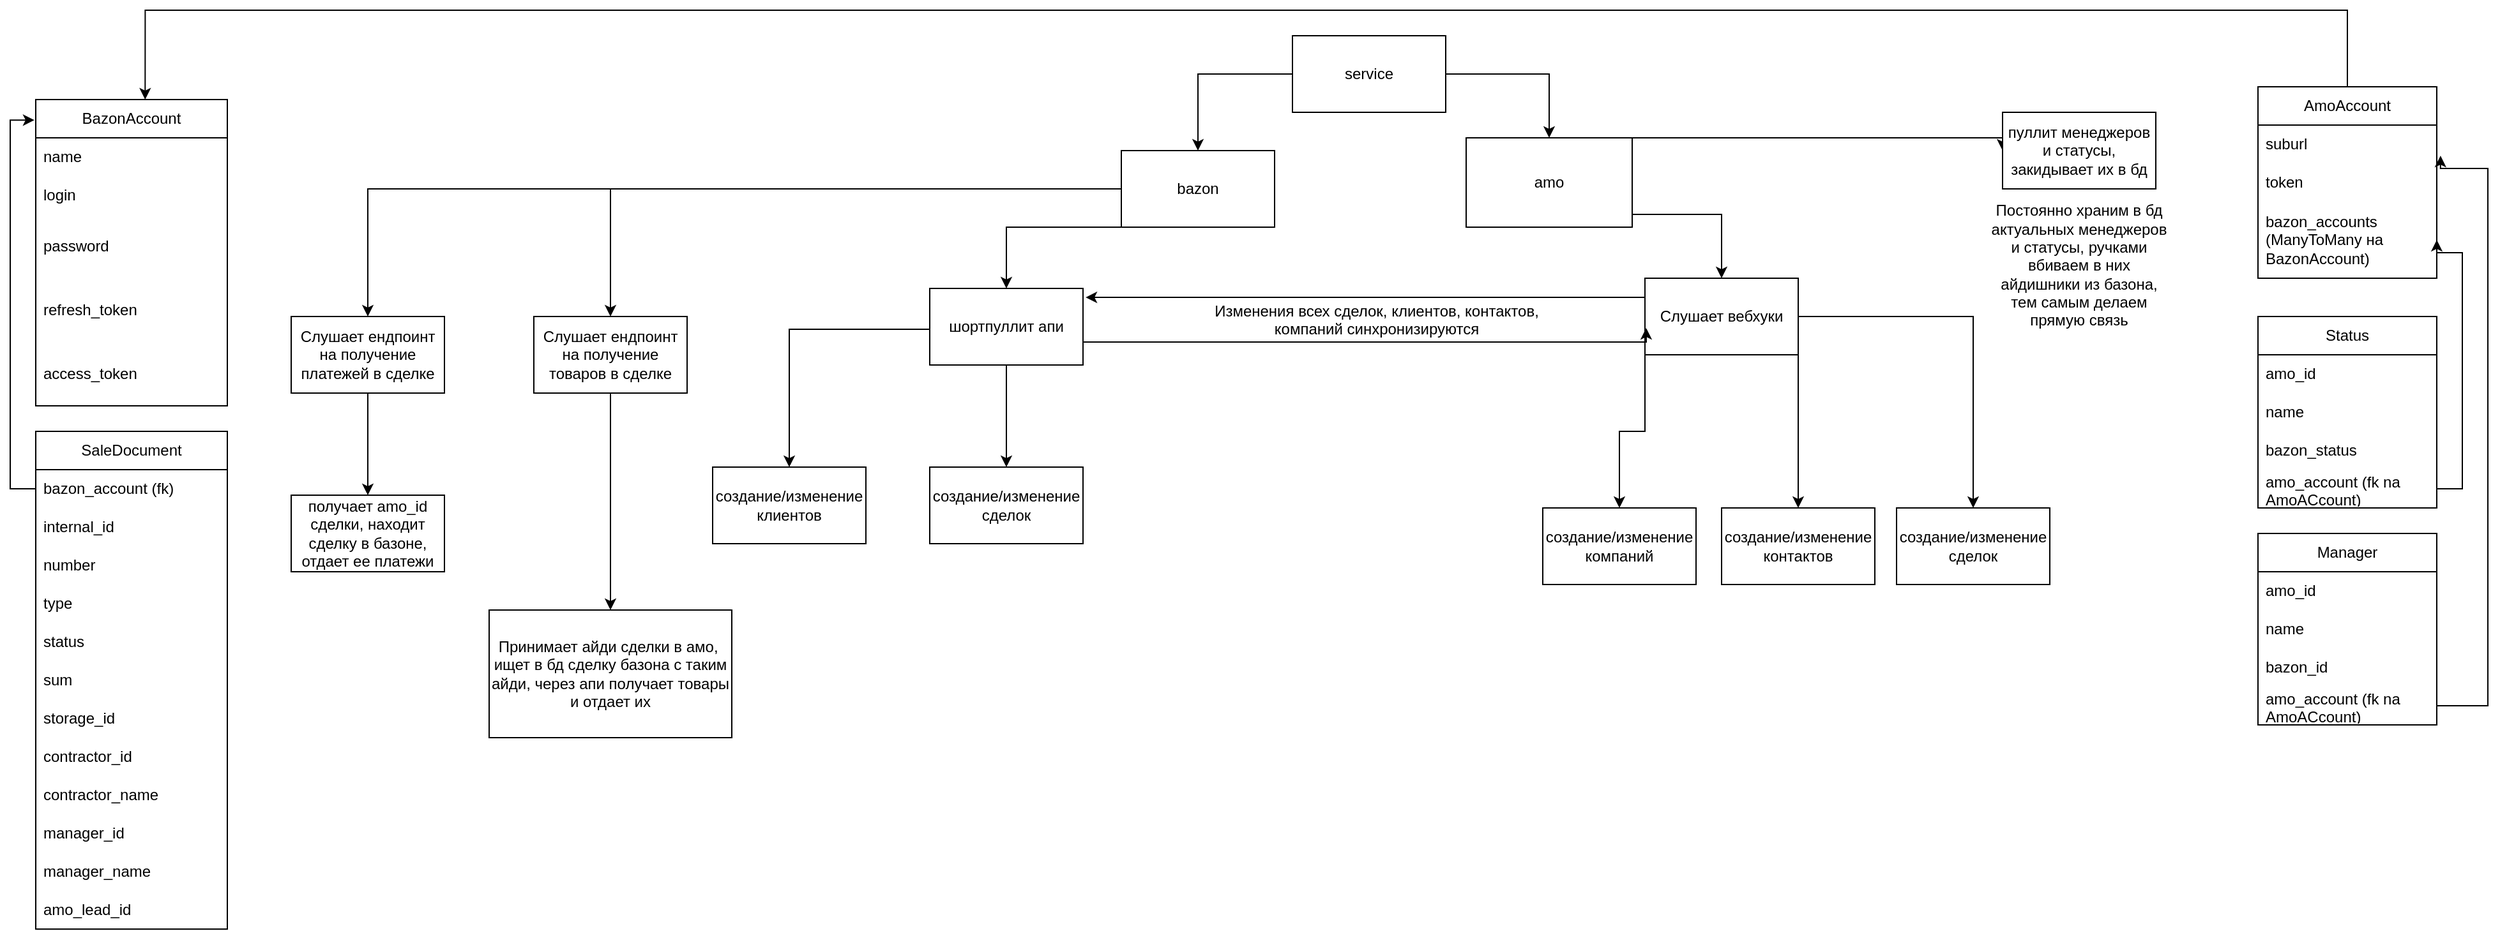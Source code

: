 <mxfile version="24.7.7">
  <diagram name="Страница — 1" id="yu-_AH9QMJ0rGdUhkcNB">
    <mxGraphModel dx="2261" dy="734" grid="1" gridSize="10" guides="1" tooltips="1" connect="1" arrows="1" fold="1" page="1" pageScale="1" pageWidth="827" pageHeight="1169" math="0" shadow="0">
      <root>
        <mxCell id="0" />
        <mxCell id="1" parent="0" />
        <mxCell id="NgoQl6SWxt_nkdX-ty24-2" style="edgeStyle=orthogonalEdgeStyle;rounded=0;orthogonalLoop=1;jettySize=auto;html=1;" parent="1" source="NgoQl6SWxt_nkdX-ty24-1" edge="1" target="mZB9cKr9jOddbv5UenRR-3">
          <mxGeometry relative="1" as="geometry">
            <mxPoint x="620" y="110" as="targetPoint" />
          </mxGeometry>
        </mxCell>
        <mxCell id="mZB9cKr9jOddbv5UenRR-5" value="" style="edgeStyle=orthogonalEdgeStyle;rounded=0;orthogonalLoop=1;jettySize=auto;html=1;" edge="1" parent="1" source="NgoQl6SWxt_nkdX-ty24-1" target="mZB9cKr9jOddbv5UenRR-4">
          <mxGeometry relative="1" as="geometry" />
        </mxCell>
        <mxCell id="NgoQl6SWxt_nkdX-ty24-1" value="&lt;div&gt;service&lt;/div&gt;" style="rounded=0;whiteSpace=wrap;html=1;" parent="1" vertex="1">
          <mxGeometry x="354" y="30" width="120" height="60" as="geometry" />
        </mxCell>
        <mxCell id="mZB9cKr9jOddbv5UenRR-39" value="" style="edgeStyle=orthogonalEdgeStyle;rounded=0;orthogonalLoop=1;jettySize=auto;html=1;" edge="1" parent="1" source="mZB9cKr9jOddbv5UenRR-3" target="mZB9cKr9jOddbv5UenRR-38">
          <mxGeometry relative="1" as="geometry">
            <Array as="points">
              <mxPoint x="690" y="170" />
            </Array>
          </mxGeometry>
        </mxCell>
        <mxCell id="mZB9cKr9jOddbv5UenRR-59" style="edgeStyle=orthogonalEdgeStyle;rounded=0;orthogonalLoop=1;jettySize=auto;html=1;entryX=0;entryY=0.5;entryDx=0;entryDy=0;" edge="1" parent="1" source="mZB9cKr9jOddbv5UenRR-3" target="mZB9cKr9jOddbv5UenRR-61">
          <mxGeometry relative="1" as="geometry">
            <mxPoint x="780" y="110" as="targetPoint" />
            <Array as="points">
              <mxPoint x="910" y="110" />
            </Array>
          </mxGeometry>
        </mxCell>
        <mxCell id="mZB9cKr9jOddbv5UenRR-3" value="&lt;div&gt;amo&lt;/div&gt;" style="rounded=0;whiteSpace=wrap;html=1;" vertex="1" parent="1">
          <mxGeometry x="490" y="110" width="130" height="70" as="geometry" />
        </mxCell>
        <mxCell id="mZB9cKr9jOddbv5UenRR-41" value="" style="edgeStyle=orthogonalEdgeStyle;rounded=0;orthogonalLoop=1;jettySize=auto;html=1;" edge="1" parent="1" source="mZB9cKr9jOddbv5UenRR-4" target="mZB9cKr9jOddbv5UenRR-40">
          <mxGeometry relative="1" as="geometry">
            <Array as="points">
              <mxPoint x="130" y="180" />
            </Array>
          </mxGeometry>
        </mxCell>
        <mxCell id="mZB9cKr9jOddbv5UenRR-78" style="edgeStyle=orthogonalEdgeStyle;rounded=0;orthogonalLoop=1;jettySize=auto;html=1;" edge="1" parent="1" source="mZB9cKr9jOddbv5UenRR-4" target="mZB9cKr9jOddbv5UenRR-79">
          <mxGeometry relative="1" as="geometry">
            <mxPoint x="-270" y="260" as="targetPoint" />
          </mxGeometry>
        </mxCell>
        <mxCell id="mZB9cKr9jOddbv5UenRR-82" style="edgeStyle=orthogonalEdgeStyle;rounded=0;orthogonalLoop=1;jettySize=auto;html=1;entryX=0.5;entryY=0;entryDx=0;entryDy=0;" edge="1" parent="1" source="mZB9cKr9jOddbv5UenRR-4" target="mZB9cKr9jOddbv5UenRR-83">
          <mxGeometry relative="1" as="geometry">
            <mxPoint x="-380" y="250" as="targetPoint" />
          </mxGeometry>
        </mxCell>
        <mxCell id="mZB9cKr9jOddbv5UenRR-4" value="&lt;div&gt;bazon&lt;br&gt;&lt;/div&gt;" style="rounded=0;whiteSpace=wrap;html=1;" vertex="1" parent="1">
          <mxGeometry x="220" y="120" width="120" height="60" as="geometry" />
        </mxCell>
        <mxCell id="mZB9cKr9jOddbv5UenRR-7" value="AmoAccount" style="swimlane;fontStyle=0;childLayout=stackLayout;horizontal=1;startSize=30;horizontalStack=0;resizeParent=1;resizeParentMax=0;resizeLast=0;collapsible=1;marginBottom=0;whiteSpace=wrap;html=1;" vertex="1" parent="1">
          <mxGeometry x="1110" y="70" width="140" height="150" as="geometry" />
        </mxCell>
        <mxCell id="mZB9cKr9jOddbv5UenRR-8" value="suburl" style="text;strokeColor=none;fillColor=none;align=left;verticalAlign=middle;spacingLeft=4;spacingRight=4;overflow=hidden;points=[[0,0.5],[1,0.5]];portConstraint=eastwest;rotatable=0;whiteSpace=wrap;html=1;" vertex="1" parent="mZB9cKr9jOddbv5UenRR-7">
          <mxGeometry y="30" width="140" height="30" as="geometry" />
        </mxCell>
        <mxCell id="mZB9cKr9jOddbv5UenRR-9" value="token" style="text;strokeColor=none;fillColor=none;align=left;verticalAlign=middle;spacingLeft=4;spacingRight=4;overflow=hidden;points=[[0,0.5],[1,0.5]];portConstraint=eastwest;rotatable=0;whiteSpace=wrap;html=1;" vertex="1" parent="mZB9cKr9jOddbv5UenRR-7">
          <mxGeometry y="60" width="140" height="30" as="geometry" />
        </mxCell>
        <mxCell id="mZB9cKr9jOddbv5UenRR-10" value="bazon_accounts (ManyToMany на BazonAccount)" style="text;strokeColor=none;fillColor=none;align=left;verticalAlign=middle;spacingLeft=4;spacingRight=4;overflow=hidden;points=[[0,0.5],[1,0.5]];portConstraint=eastwest;rotatable=0;whiteSpace=wrap;html=1;" vertex="1" parent="mZB9cKr9jOddbv5UenRR-7">
          <mxGeometry y="90" width="140" height="60" as="geometry" />
        </mxCell>
        <mxCell id="mZB9cKr9jOddbv5UenRR-16" value="BazonAccount" style="swimlane;fontStyle=0;childLayout=stackLayout;horizontal=1;startSize=30;horizontalStack=0;resizeParent=1;resizeParentMax=0;resizeLast=0;collapsible=1;marginBottom=0;whiteSpace=wrap;html=1;" vertex="1" parent="1">
          <mxGeometry x="-630" y="80" width="150" height="240" as="geometry" />
        </mxCell>
        <mxCell id="mZB9cKr9jOddbv5UenRR-17" value="name" style="text;strokeColor=none;fillColor=none;align=left;verticalAlign=middle;spacingLeft=4;spacingRight=4;overflow=hidden;points=[[0,0.5],[1,0.5]];portConstraint=eastwest;rotatable=0;whiteSpace=wrap;html=1;" vertex="1" parent="mZB9cKr9jOddbv5UenRR-16">
          <mxGeometry y="30" width="150" height="30" as="geometry" />
        </mxCell>
        <mxCell id="mZB9cKr9jOddbv5UenRR-18" value="login" style="text;strokeColor=none;fillColor=none;align=left;verticalAlign=middle;spacingLeft=4;spacingRight=4;overflow=hidden;points=[[0,0.5],[1,0.5]];portConstraint=eastwest;rotatable=0;whiteSpace=wrap;html=1;" vertex="1" parent="mZB9cKr9jOddbv5UenRR-16">
          <mxGeometry y="60" width="150" height="30" as="geometry" />
        </mxCell>
        <mxCell id="mZB9cKr9jOddbv5UenRR-23" value="password" style="text;strokeColor=none;fillColor=none;align=left;verticalAlign=middle;spacingLeft=4;spacingRight=4;overflow=hidden;points=[[0,0.5],[1,0.5]];portConstraint=eastwest;rotatable=0;whiteSpace=wrap;html=1;" vertex="1" parent="mZB9cKr9jOddbv5UenRR-16">
          <mxGeometry y="90" width="150" height="50" as="geometry" />
        </mxCell>
        <mxCell id="mZB9cKr9jOddbv5UenRR-24" value="refresh_token" style="text;strokeColor=none;fillColor=none;align=left;verticalAlign=middle;spacingLeft=4;spacingRight=4;overflow=hidden;points=[[0,0.5],[1,0.5]];portConstraint=eastwest;rotatable=0;whiteSpace=wrap;html=1;" vertex="1" parent="mZB9cKr9jOddbv5UenRR-16">
          <mxGeometry y="140" width="150" height="50" as="geometry" />
        </mxCell>
        <mxCell id="mZB9cKr9jOddbv5UenRR-19" value="access_token" style="text;strokeColor=none;fillColor=none;align=left;verticalAlign=middle;spacingLeft=4;spacingRight=4;overflow=hidden;points=[[0,0.5],[1,0.5]];portConstraint=eastwest;rotatable=0;whiteSpace=wrap;html=1;" vertex="1" parent="mZB9cKr9jOddbv5UenRR-16">
          <mxGeometry y="190" width="150" height="50" as="geometry" />
        </mxCell>
        <mxCell id="mZB9cKr9jOddbv5UenRR-22" style="edgeStyle=orthogonalEdgeStyle;rounded=0;orthogonalLoop=1;jettySize=auto;html=1;entryX=0.571;entryY=0;entryDx=0;entryDy=0;entryPerimeter=0;exitX=0.5;exitY=0;exitDx=0;exitDy=0;" edge="1" parent="1" source="mZB9cKr9jOddbv5UenRR-7" target="mZB9cKr9jOddbv5UenRR-16">
          <mxGeometry relative="1" as="geometry">
            <Array as="points">
              <mxPoint x="920" y="10" />
              <mxPoint x="-94" y="10" />
            </Array>
          </mxGeometry>
        </mxCell>
        <mxCell id="mZB9cKr9jOddbv5UenRR-25" value="Status" style="swimlane;fontStyle=0;childLayout=stackLayout;horizontal=1;startSize=30;horizontalStack=0;resizeParent=1;resizeParentMax=0;resizeLast=0;collapsible=1;marginBottom=0;whiteSpace=wrap;html=1;" vertex="1" parent="1">
          <mxGeometry x="1110" y="250" width="140" height="150" as="geometry" />
        </mxCell>
        <mxCell id="mZB9cKr9jOddbv5UenRR-26" value="amo_id" style="text;strokeColor=none;fillColor=none;align=left;verticalAlign=middle;spacingLeft=4;spacingRight=4;overflow=hidden;points=[[0,0.5],[1,0.5]];portConstraint=eastwest;rotatable=0;whiteSpace=wrap;html=1;" vertex="1" parent="mZB9cKr9jOddbv5UenRR-25">
          <mxGeometry y="30" width="140" height="30" as="geometry" />
        </mxCell>
        <mxCell id="mZB9cKr9jOddbv5UenRR-27" value="name" style="text;strokeColor=none;fillColor=none;align=left;verticalAlign=middle;spacingLeft=4;spacingRight=4;overflow=hidden;points=[[0,0.5],[1,0.5]];portConstraint=eastwest;rotatable=0;whiteSpace=wrap;html=1;" vertex="1" parent="mZB9cKr9jOddbv5UenRR-25">
          <mxGeometry y="60" width="140" height="30" as="geometry" />
        </mxCell>
        <mxCell id="mZB9cKr9jOddbv5UenRR-29" value="bazon_status" style="text;strokeColor=none;fillColor=none;align=left;verticalAlign=middle;spacingLeft=4;spacingRight=4;overflow=hidden;points=[[0,0.5],[1,0.5]];portConstraint=eastwest;rotatable=0;whiteSpace=wrap;html=1;" vertex="1" parent="mZB9cKr9jOddbv5UenRR-25">
          <mxGeometry y="90" width="140" height="30" as="geometry" />
        </mxCell>
        <mxCell id="mZB9cKr9jOddbv5UenRR-28" value="amo_account (fk na AmoACcount)" style="text;strokeColor=none;fillColor=none;align=left;verticalAlign=middle;spacingLeft=4;spacingRight=4;overflow=hidden;points=[[0,0.5],[1,0.5]];portConstraint=eastwest;rotatable=0;whiteSpace=wrap;html=1;" vertex="1" parent="mZB9cKr9jOddbv5UenRR-25">
          <mxGeometry y="120" width="140" height="30" as="geometry" />
        </mxCell>
        <mxCell id="mZB9cKr9jOddbv5UenRR-30" style="edgeStyle=orthogonalEdgeStyle;rounded=0;orthogonalLoop=1;jettySize=auto;html=1;entryX=1;entryY=0.5;entryDx=0;entryDy=0;" edge="1" parent="1" source="mZB9cKr9jOddbv5UenRR-28" target="mZB9cKr9jOddbv5UenRR-10">
          <mxGeometry relative="1" as="geometry">
            <Array as="points">
              <mxPoint x="1270" y="385" />
              <mxPoint x="1270" y="200" />
            </Array>
          </mxGeometry>
        </mxCell>
        <mxCell id="mZB9cKr9jOddbv5UenRR-31" value="Manager" style="swimlane;fontStyle=0;childLayout=stackLayout;horizontal=1;startSize=30;horizontalStack=0;resizeParent=1;resizeParentMax=0;resizeLast=0;collapsible=1;marginBottom=0;whiteSpace=wrap;html=1;" vertex="1" parent="1">
          <mxGeometry x="1110" y="420" width="140" height="150" as="geometry" />
        </mxCell>
        <mxCell id="mZB9cKr9jOddbv5UenRR-32" value="amo_id" style="text;strokeColor=none;fillColor=none;align=left;verticalAlign=middle;spacingLeft=4;spacingRight=4;overflow=hidden;points=[[0,0.5],[1,0.5]];portConstraint=eastwest;rotatable=0;whiteSpace=wrap;html=1;" vertex="1" parent="mZB9cKr9jOddbv5UenRR-31">
          <mxGeometry y="30" width="140" height="30" as="geometry" />
        </mxCell>
        <mxCell id="mZB9cKr9jOddbv5UenRR-33" value="name" style="text;strokeColor=none;fillColor=none;align=left;verticalAlign=middle;spacingLeft=4;spacingRight=4;overflow=hidden;points=[[0,0.5],[1,0.5]];portConstraint=eastwest;rotatable=0;whiteSpace=wrap;html=1;" vertex="1" parent="mZB9cKr9jOddbv5UenRR-31">
          <mxGeometry y="60" width="140" height="30" as="geometry" />
        </mxCell>
        <mxCell id="mZB9cKr9jOddbv5UenRR-34" value="bazon_id" style="text;strokeColor=none;fillColor=none;align=left;verticalAlign=middle;spacingLeft=4;spacingRight=4;overflow=hidden;points=[[0,0.5],[1,0.5]];portConstraint=eastwest;rotatable=0;whiteSpace=wrap;html=1;" vertex="1" parent="mZB9cKr9jOddbv5UenRR-31">
          <mxGeometry y="90" width="140" height="30" as="geometry" />
        </mxCell>
        <mxCell id="mZB9cKr9jOddbv5UenRR-35" value="amo_account (fk na AmoACcount)" style="text;strokeColor=none;fillColor=none;align=left;verticalAlign=middle;spacingLeft=4;spacingRight=4;overflow=hidden;points=[[0,0.5],[1,0.5]];portConstraint=eastwest;rotatable=0;whiteSpace=wrap;html=1;" vertex="1" parent="mZB9cKr9jOddbv5UenRR-31">
          <mxGeometry y="120" width="140" height="30" as="geometry" />
        </mxCell>
        <mxCell id="mZB9cKr9jOddbv5UenRR-36" style="edgeStyle=orthogonalEdgeStyle;rounded=0;orthogonalLoop=1;jettySize=auto;html=1;entryX=1.021;entryY=0.8;entryDx=0;entryDy=0;entryPerimeter=0;" edge="1" parent="1" source="mZB9cKr9jOddbv5UenRR-35" target="mZB9cKr9jOddbv5UenRR-8">
          <mxGeometry relative="1" as="geometry">
            <Array as="points">
              <mxPoint x="1290" y="555" />
              <mxPoint x="1290" y="134" />
            </Array>
          </mxGeometry>
        </mxCell>
        <mxCell id="mZB9cKr9jOddbv5UenRR-47" value="" style="edgeStyle=orthogonalEdgeStyle;rounded=0;orthogonalLoop=1;jettySize=auto;html=1;" edge="1" parent="1" source="mZB9cKr9jOddbv5UenRR-38" target="mZB9cKr9jOddbv5UenRR-46">
          <mxGeometry relative="1" as="geometry" />
        </mxCell>
        <mxCell id="mZB9cKr9jOddbv5UenRR-49" value="" style="edgeStyle=orthogonalEdgeStyle;rounded=0;orthogonalLoop=1;jettySize=auto;html=1;" edge="1" parent="1" source="mZB9cKr9jOddbv5UenRR-38" target="mZB9cKr9jOddbv5UenRR-48">
          <mxGeometry relative="1" as="geometry">
            <Array as="points">
              <mxPoint x="750" y="310" />
              <mxPoint x="750" y="310" />
            </Array>
          </mxGeometry>
        </mxCell>
        <mxCell id="mZB9cKr9jOddbv5UenRR-51" value="" style="edgeStyle=orthogonalEdgeStyle;rounded=0;orthogonalLoop=1;jettySize=auto;html=1;" edge="1" parent="1" source="mZB9cKr9jOddbv5UenRR-38" target="mZB9cKr9jOddbv5UenRR-50">
          <mxGeometry relative="1" as="geometry">
            <Array as="points">
              <mxPoint x="630" y="340" />
              <mxPoint x="610" y="340" />
            </Array>
          </mxGeometry>
        </mxCell>
        <mxCell id="mZB9cKr9jOddbv5UenRR-38" value="Слушает вебхуки" style="rounded=0;whiteSpace=wrap;html=1;" vertex="1" parent="1">
          <mxGeometry x="630" y="220" width="120" height="60" as="geometry" />
        </mxCell>
        <mxCell id="mZB9cKr9jOddbv5UenRR-53" value="" style="edgeStyle=orthogonalEdgeStyle;rounded=0;orthogonalLoop=1;jettySize=auto;html=1;" edge="1" parent="1" source="mZB9cKr9jOddbv5UenRR-40" target="mZB9cKr9jOddbv5UenRR-52">
          <mxGeometry relative="1" as="geometry" />
        </mxCell>
        <mxCell id="mZB9cKr9jOddbv5UenRR-55" value="" style="edgeStyle=orthogonalEdgeStyle;rounded=0;orthogonalLoop=1;jettySize=auto;html=1;" edge="1" parent="1" source="mZB9cKr9jOddbv5UenRR-40" target="mZB9cKr9jOddbv5UenRR-54">
          <mxGeometry relative="1" as="geometry">
            <Array as="points">
              <mxPoint x="-40" y="260" />
            </Array>
          </mxGeometry>
        </mxCell>
        <mxCell id="mZB9cKr9jOddbv5UenRR-40" value="&lt;div&gt;шортпуллит апи&lt;/div&gt;" style="rounded=0;whiteSpace=wrap;html=1;" vertex="1" parent="1">
          <mxGeometry x="70" y="228" width="120" height="60" as="geometry" />
        </mxCell>
        <mxCell id="mZB9cKr9jOddbv5UenRR-42" style="edgeStyle=orthogonalEdgeStyle;rounded=0;orthogonalLoop=1;jettySize=auto;html=1;exitX=0;exitY=0.25;exitDx=0;exitDy=0;entryX=1.017;entryY=0.117;entryDx=0;entryDy=0;entryPerimeter=0;" edge="1" parent="1" source="mZB9cKr9jOddbv5UenRR-38" target="mZB9cKr9jOddbv5UenRR-40">
          <mxGeometry relative="1" as="geometry" />
        </mxCell>
        <mxCell id="mZB9cKr9jOddbv5UenRR-43" style="edgeStyle=orthogonalEdgeStyle;rounded=0;orthogonalLoop=1;jettySize=auto;html=1;entryX=0.008;entryY=0.65;entryDx=0;entryDy=0;entryPerimeter=0;" edge="1" parent="1" source="mZB9cKr9jOddbv5UenRR-40" target="mZB9cKr9jOddbv5UenRR-38">
          <mxGeometry relative="1" as="geometry">
            <Array as="points">
              <mxPoint x="631" y="270" />
            </Array>
          </mxGeometry>
        </mxCell>
        <mxCell id="mZB9cKr9jOddbv5UenRR-44" value="&lt;div&gt;Изменения всех сделок, клиентов, контактов, компаний синхронизируются &lt;br&gt;&lt;/div&gt;&lt;div&gt;&lt;br&gt;&lt;/div&gt;" style="text;html=1;align=center;verticalAlign=middle;whiteSpace=wrap;rounded=0;" vertex="1" parent="1">
          <mxGeometry x="280" y="245" width="280" height="30" as="geometry" />
        </mxCell>
        <mxCell id="mZB9cKr9jOddbv5UenRR-46" value="создание/изменение сделок" style="whiteSpace=wrap;html=1;rounded=0;" vertex="1" parent="1">
          <mxGeometry x="827" y="400" width="120" height="60" as="geometry" />
        </mxCell>
        <mxCell id="mZB9cKr9jOddbv5UenRR-48" value="создание/изменение контактов" style="whiteSpace=wrap;html=1;rounded=0;" vertex="1" parent="1">
          <mxGeometry x="690" y="400" width="120" height="60" as="geometry" />
        </mxCell>
        <mxCell id="mZB9cKr9jOddbv5UenRR-50" value="создание/изменение компаний" style="whiteSpace=wrap;html=1;rounded=0;" vertex="1" parent="1">
          <mxGeometry x="550" y="400" width="120" height="60" as="geometry" />
        </mxCell>
        <mxCell id="mZB9cKr9jOddbv5UenRR-52" value="создание/изменение сделок" style="whiteSpace=wrap;html=1;rounded=0;" vertex="1" parent="1">
          <mxGeometry x="70" y="368" width="120" height="60" as="geometry" />
        </mxCell>
        <mxCell id="mZB9cKr9jOddbv5UenRR-54" value="создание/изменение клиентов" style="whiteSpace=wrap;html=1;rounded=0;" vertex="1" parent="1">
          <mxGeometry x="-100" y="368" width="120" height="60" as="geometry" />
        </mxCell>
        <mxCell id="mZB9cKr9jOddbv5UenRR-61" value="пуллит менеджеров и статусы, закидывает их в бд" style="rounded=0;whiteSpace=wrap;html=1;" vertex="1" parent="1">
          <mxGeometry x="910" y="90" width="120" height="60" as="geometry" />
        </mxCell>
        <mxCell id="mZB9cKr9jOddbv5UenRR-62" value="&lt;div&gt;Постоянно храним в бд актуальных менеджеров и статусы, ручками вбиваем в них айдишники из базона, тем самым делаем прямую связь&lt;/div&gt;" style="text;html=1;align=center;verticalAlign=middle;whiteSpace=wrap;rounded=0;" vertex="1" parent="1">
          <mxGeometry x="900" y="160" width="140" height="100" as="geometry" />
        </mxCell>
        <mxCell id="mZB9cKr9jOddbv5UenRR-63" value="SaleDocument" style="swimlane;fontStyle=0;childLayout=stackLayout;horizontal=1;startSize=30;horizontalStack=0;resizeParent=1;resizeParentMax=0;resizeLast=0;collapsible=1;marginBottom=0;whiteSpace=wrap;html=1;" vertex="1" parent="1">
          <mxGeometry x="-630" y="340" width="150" height="390" as="geometry" />
        </mxCell>
        <mxCell id="mZB9cKr9jOddbv5UenRR-64" value="bazon_account (fk)" style="text;strokeColor=none;fillColor=none;align=left;verticalAlign=middle;spacingLeft=4;spacingRight=4;overflow=hidden;points=[[0,0.5],[1,0.5]];portConstraint=eastwest;rotatable=0;whiteSpace=wrap;html=1;" vertex="1" parent="mZB9cKr9jOddbv5UenRR-63">
          <mxGeometry y="30" width="150" height="30" as="geometry" />
        </mxCell>
        <mxCell id="mZB9cKr9jOddbv5UenRR-65" value="internal_id" style="text;strokeColor=none;fillColor=none;align=left;verticalAlign=middle;spacingLeft=4;spacingRight=4;overflow=hidden;points=[[0,0.5],[1,0.5]];portConstraint=eastwest;rotatable=0;whiteSpace=wrap;html=1;" vertex="1" parent="mZB9cKr9jOddbv5UenRR-63">
          <mxGeometry y="60" width="150" height="30" as="geometry" />
        </mxCell>
        <mxCell id="mZB9cKr9jOddbv5UenRR-67" value="number" style="text;strokeColor=none;fillColor=none;align=left;verticalAlign=middle;spacingLeft=4;spacingRight=4;overflow=hidden;points=[[0,0.5],[1,0.5]];portConstraint=eastwest;rotatable=0;whiteSpace=wrap;html=1;" vertex="1" parent="mZB9cKr9jOddbv5UenRR-63">
          <mxGeometry y="90" width="150" height="30" as="geometry" />
        </mxCell>
        <mxCell id="mZB9cKr9jOddbv5UenRR-68" value="type" style="text;strokeColor=none;fillColor=none;align=left;verticalAlign=middle;spacingLeft=4;spacingRight=4;overflow=hidden;points=[[0,0.5],[1,0.5]];portConstraint=eastwest;rotatable=0;whiteSpace=wrap;html=1;" vertex="1" parent="mZB9cKr9jOddbv5UenRR-63">
          <mxGeometry y="120" width="150" height="30" as="geometry" />
        </mxCell>
        <mxCell id="mZB9cKr9jOddbv5UenRR-69" value="status" style="text;strokeColor=none;fillColor=none;align=left;verticalAlign=middle;spacingLeft=4;spacingRight=4;overflow=hidden;points=[[0,0.5],[1,0.5]];portConstraint=eastwest;rotatable=0;whiteSpace=wrap;html=1;" vertex="1" parent="mZB9cKr9jOddbv5UenRR-63">
          <mxGeometry y="150" width="150" height="30" as="geometry" />
        </mxCell>
        <mxCell id="mZB9cKr9jOddbv5UenRR-70" value="sum" style="text;strokeColor=none;fillColor=none;align=left;verticalAlign=middle;spacingLeft=4;spacingRight=4;overflow=hidden;points=[[0,0.5],[1,0.5]];portConstraint=eastwest;rotatable=0;whiteSpace=wrap;html=1;" vertex="1" parent="mZB9cKr9jOddbv5UenRR-63">
          <mxGeometry y="180" width="150" height="30" as="geometry" />
        </mxCell>
        <mxCell id="mZB9cKr9jOddbv5UenRR-71" value="storage_id" style="text;strokeColor=none;fillColor=none;align=left;verticalAlign=middle;spacingLeft=4;spacingRight=4;overflow=hidden;points=[[0,0.5],[1,0.5]];portConstraint=eastwest;rotatable=0;whiteSpace=wrap;html=1;" vertex="1" parent="mZB9cKr9jOddbv5UenRR-63">
          <mxGeometry y="210" width="150" height="30" as="geometry" />
        </mxCell>
        <mxCell id="mZB9cKr9jOddbv5UenRR-72" value="contractor_id" style="text;strokeColor=none;fillColor=none;align=left;verticalAlign=middle;spacingLeft=4;spacingRight=4;overflow=hidden;points=[[0,0.5],[1,0.5]];portConstraint=eastwest;rotatable=0;whiteSpace=wrap;html=1;" vertex="1" parent="mZB9cKr9jOddbv5UenRR-63">
          <mxGeometry y="240" width="150" height="30" as="geometry" />
        </mxCell>
        <mxCell id="mZB9cKr9jOddbv5UenRR-73" value="contractor_name" style="text;strokeColor=none;fillColor=none;align=left;verticalAlign=middle;spacingLeft=4;spacingRight=4;overflow=hidden;points=[[0,0.5],[1,0.5]];portConstraint=eastwest;rotatable=0;whiteSpace=wrap;html=1;" vertex="1" parent="mZB9cKr9jOddbv5UenRR-63">
          <mxGeometry y="270" width="150" height="30" as="geometry" />
        </mxCell>
        <mxCell id="mZB9cKr9jOddbv5UenRR-74" value="manager_id" style="text;strokeColor=none;fillColor=none;align=left;verticalAlign=middle;spacingLeft=4;spacingRight=4;overflow=hidden;points=[[0,0.5],[1,0.5]];portConstraint=eastwest;rotatable=0;whiteSpace=wrap;html=1;" vertex="1" parent="mZB9cKr9jOddbv5UenRR-63">
          <mxGeometry y="300" width="150" height="30" as="geometry" />
        </mxCell>
        <mxCell id="mZB9cKr9jOddbv5UenRR-76" value="manager_name" style="text;strokeColor=none;fillColor=none;align=left;verticalAlign=middle;spacingLeft=4;spacingRight=4;overflow=hidden;points=[[0,0.5],[1,0.5]];portConstraint=eastwest;rotatable=0;whiteSpace=wrap;html=1;" vertex="1" parent="mZB9cKr9jOddbv5UenRR-63">
          <mxGeometry y="330" width="150" height="30" as="geometry" />
        </mxCell>
        <mxCell id="mZB9cKr9jOddbv5UenRR-66" value="amo_lead_id" style="text;strokeColor=none;fillColor=none;align=left;verticalAlign=middle;spacingLeft=4;spacingRight=4;overflow=hidden;points=[[0,0.5],[1,0.5]];portConstraint=eastwest;rotatable=0;whiteSpace=wrap;html=1;" vertex="1" parent="mZB9cKr9jOddbv5UenRR-63">
          <mxGeometry y="360" width="150" height="30" as="geometry" />
        </mxCell>
        <mxCell id="mZB9cKr9jOddbv5UenRR-77" style="edgeStyle=orthogonalEdgeStyle;rounded=0;orthogonalLoop=1;jettySize=auto;html=1;entryX=-0.007;entryY=0.067;entryDx=0;entryDy=0;entryPerimeter=0;" edge="1" parent="1" source="mZB9cKr9jOddbv5UenRR-64" target="mZB9cKr9jOddbv5UenRR-16">
          <mxGeometry relative="1" as="geometry" />
        </mxCell>
        <mxCell id="mZB9cKr9jOddbv5UenRR-81" value="" style="edgeStyle=orthogonalEdgeStyle;rounded=0;orthogonalLoop=1;jettySize=auto;html=1;" edge="1" parent="1" source="mZB9cKr9jOddbv5UenRR-79" target="mZB9cKr9jOddbv5UenRR-80">
          <mxGeometry relative="1" as="geometry" />
        </mxCell>
        <mxCell id="mZB9cKr9jOddbv5UenRR-79" value="Слушает ендпоинт на получение товаров в сделке" style="rounded=0;whiteSpace=wrap;html=1;" vertex="1" parent="1">
          <mxGeometry x="-240" y="250" width="120" height="60" as="geometry" />
        </mxCell>
        <mxCell id="mZB9cKr9jOddbv5UenRR-80" value="Принимает айди сделки в амо,&amp;nbsp; ищет в бд сделку базона с таким айди, через апи получает товары и отдает их" style="whiteSpace=wrap;html=1;rounded=0;" vertex="1" parent="1">
          <mxGeometry x="-275" y="480" width="190" height="100" as="geometry" />
        </mxCell>
        <mxCell id="mZB9cKr9jOddbv5UenRR-86" value="" style="edgeStyle=orthogonalEdgeStyle;rounded=0;orthogonalLoop=1;jettySize=auto;html=1;" edge="1" parent="1" source="mZB9cKr9jOddbv5UenRR-83" target="mZB9cKr9jOddbv5UenRR-85">
          <mxGeometry relative="1" as="geometry" />
        </mxCell>
        <mxCell id="mZB9cKr9jOddbv5UenRR-83" value="Слушает ендпоинт на получение платежей в сделке" style="rounded=0;whiteSpace=wrap;html=1;" vertex="1" parent="1">
          <mxGeometry x="-430" y="250" width="120" height="60" as="geometry" />
        </mxCell>
        <mxCell id="mZB9cKr9jOddbv5UenRR-85" value="&lt;div&gt;получает amo_id сделки, находит сделку в базоне, отдает ее платежи&lt;/div&gt;" style="whiteSpace=wrap;html=1;rounded=0;" vertex="1" parent="1">
          <mxGeometry x="-430" y="390" width="120" height="60" as="geometry" />
        </mxCell>
      </root>
    </mxGraphModel>
  </diagram>
</mxfile>
